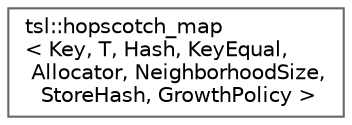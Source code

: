 digraph "Graphical Class Hierarchy"
{
 // INTERACTIVE_SVG=YES
 // LATEX_PDF_SIZE
  bgcolor="transparent";
  edge [fontname=Helvetica,fontsize=10,labelfontname=Helvetica,labelfontsize=10];
  node [fontname=Helvetica,fontsize=10,shape=box,height=0.2,width=0.4];
  rankdir="LR";
  Node0 [id="Node000000",label="tsl::hopscotch_map\l\< Key, T, Hash, KeyEqual,\l Allocator, NeighborhoodSize,\l StoreHash, GrowthPolicy \>",height=0.2,width=0.4,color="grey40", fillcolor="white", style="filled",URL="$classtsl_1_1hopscotch__map.html",tooltip=" "];
}
